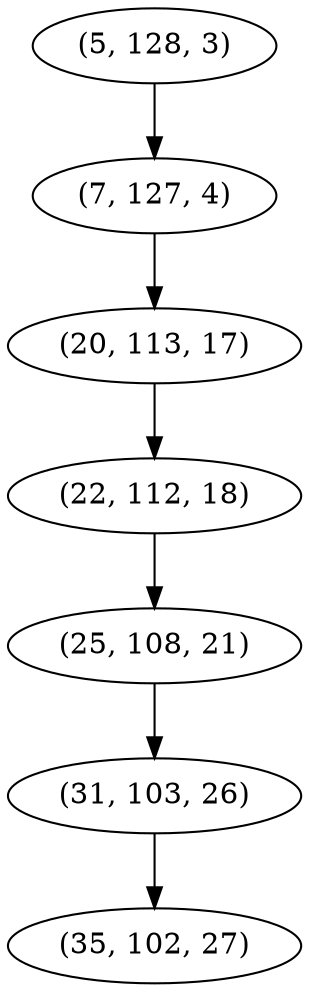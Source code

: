 digraph tree {
    "(5, 128, 3)";
    "(7, 127, 4)";
    "(20, 113, 17)";
    "(22, 112, 18)";
    "(25, 108, 21)";
    "(31, 103, 26)";
    "(35, 102, 27)";
    "(5, 128, 3)" -> "(7, 127, 4)";
    "(7, 127, 4)" -> "(20, 113, 17)";
    "(20, 113, 17)" -> "(22, 112, 18)";
    "(22, 112, 18)" -> "(25, 108, 21)";
    "(25, 108, 21)" -> "(31, 103, 26)";
    "(31, 103, 26)" -> "(35, 102, 27)";
}
